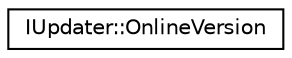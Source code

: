 digraph "Graphical Class Hierarchy"
{
 // LATEX_PDF_SIZE
  edge [fontname="Helvetica",fontsize="10",labelfontname="Helvetica",labelfontsize="10"];
  node [fontname="Helvetica",fontsize="10",shape=record];
  rankdir="LR";
  Node0 [label="IUpdater::OnlineVersion",height=0.2,width=0.4,color="black", fillcolor="white", style="filled",URL="$struct_i_updater_1_1_online_version.html",tooltip=" "];
}
